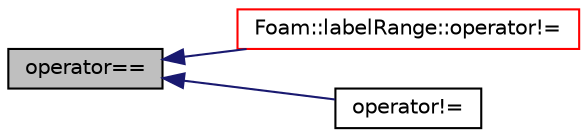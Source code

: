 digraph "operator=="
{
  bgcolor="transparent";
  edge [fontname="Helvetica",fontsize="10",labelfontname="Helvetica",labelfontsize="10"];
  node [fontname="Helvetica",fontsize="10",shape=record];
  rankdir="LR";
  Node7 [label="operator==",height=0.2,width=0.4,color="black", fillcolor="grey75", style="filled", fontcolor="black"];
  Node7 -> Node8 [dir="back",color="midnightblue",fontsize="10",style="solid",fontname="Helvetica"];
  Node8 [label="Foam::labelRange::operator!=",height=0.2,width=0.4,color="red",URL="$a29349.html#aec9496b4ff56d452b4b4f7aef4844e16"];
  Node7 -> Node10 [dir="back",color="midnightblue",fontsize="10",style="solid",fontname="Helvetica"];
  Node10 [label="operator!=",height=0.2,width=0.4,color="black",URL="$a29357.html#a17060b4eb673802bfe4a5fbe69428e1b"];
}
